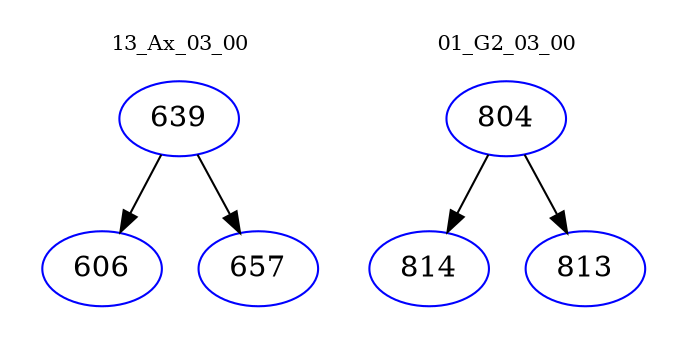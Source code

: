 digraph{
subgraph cluster_0 {
color = white
label = "13_Ax_03_00";
fontsize=10;
T0_639 [label="639", color="blue"]
T0_639 -> T0_606 [color="black"]
T0_606 [label="606", color="blue"]
T0_639 -> T0_657 [color="black"]
T0_657 [label="657", color="blue"]
}
subgraph cluster_1 {
color = white
label = "01_G2_03_00";
fontsize=10;
T1_804 [label="804", color="blue"]
T1_804 -> T1_814 [color="black"]
T1_814 [label="814", color="blue"]
T1_804 -> T1_813 [color="black"]
T1_813 [label="813", color="blue"]
}
}
